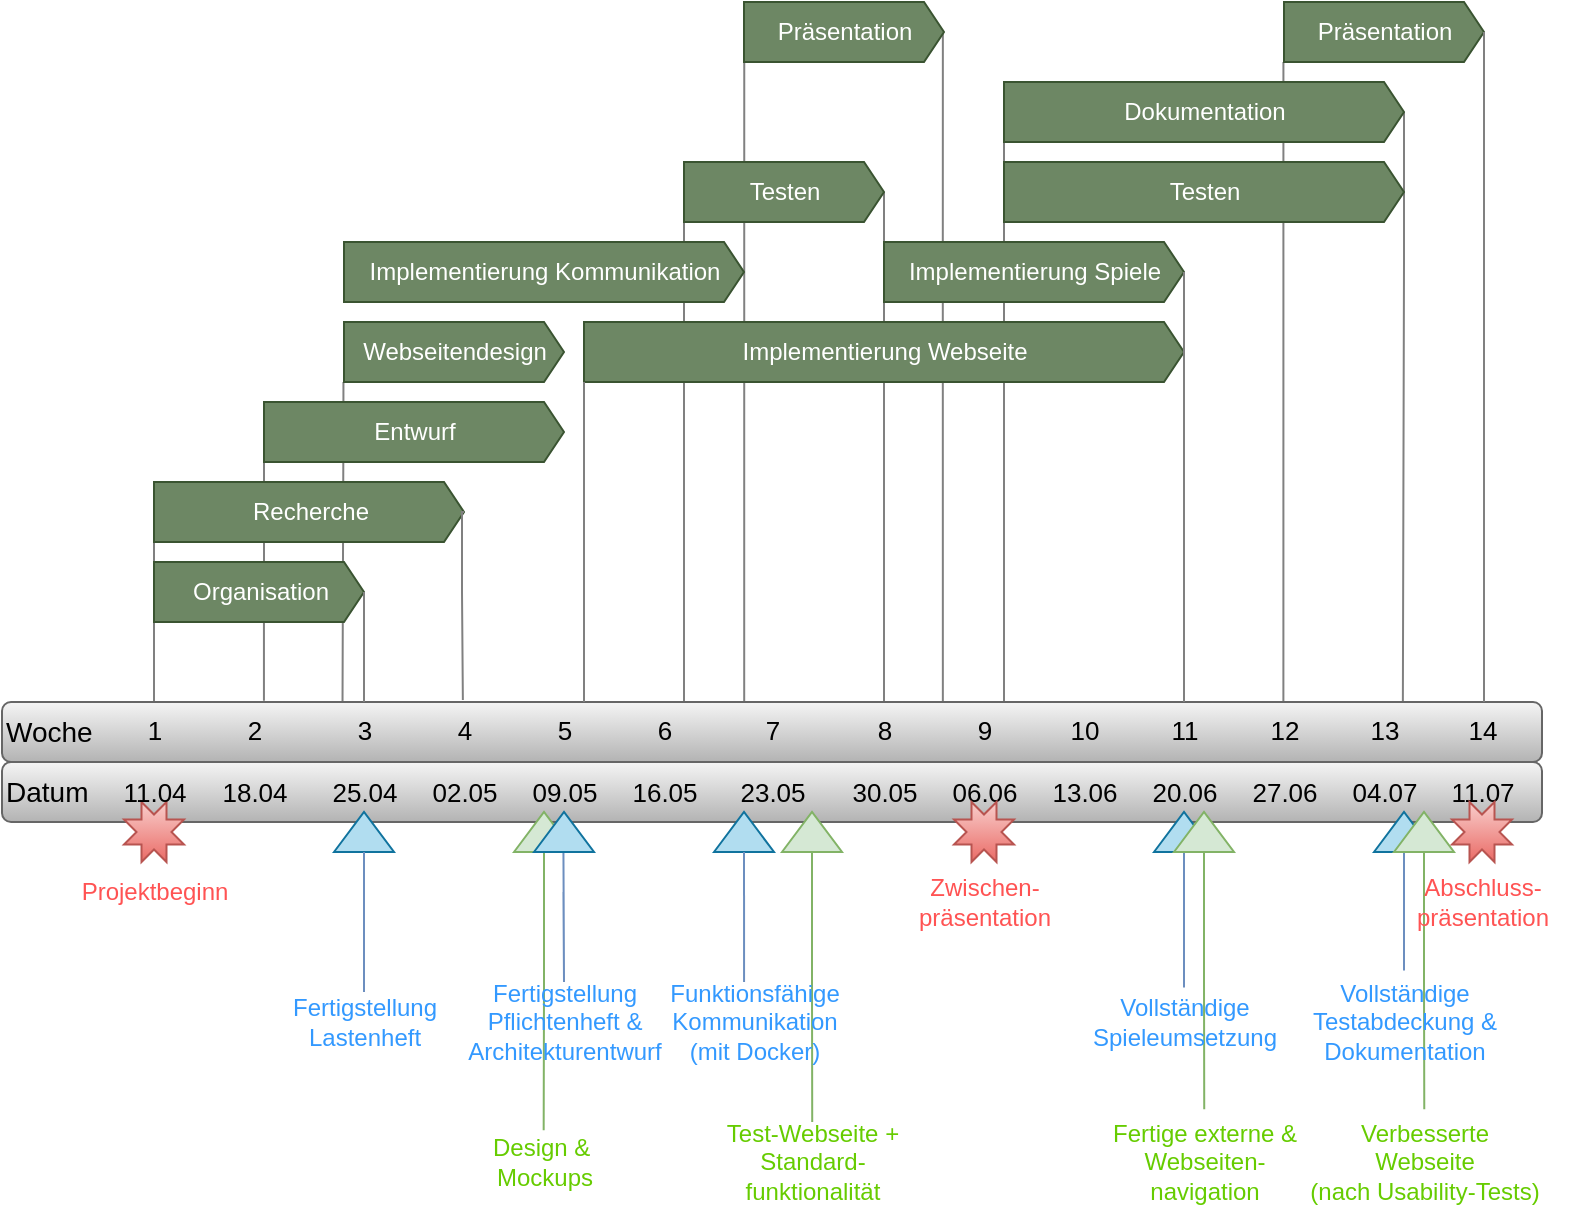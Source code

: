 <mxfile version="24.4.3" type="device">
  <diagram name="Seite-1" id="Fwvjd52rk76w9HfHPiIE">
    <mxGraphModel dx="1195" dy="628" grid="1" gridSize="10" guides="1" tooltips="1" connect="1" arrows="1" fold="1" page="1" pageScale="1" pageWidth="827" pageHeight="1169" math="0" shadow="0">
      <root>
        <mxCell id="0" />
        <mxCell id="1" parent="0" />
        <mxCell id="2sMJUjWvHvkQjZ5F4KAN-81" style="edgeStyle=orthogonalEdgeStyle;rounded=0;orthogonalLoop=1;jettySize=auto;html=1;exitX=0;exitY=0.5;exitDx=0;exitDy=0;entryX=0.501;entryY=0.061;entryDx=0;entryDy=0;entryPerimeter=0;endArrow=none;endFill=0;fillColor=#d5e8d4;strokeColor=#82b366;" edge="1" parent="1" source="2sMJUjWvHvkQjZ5F4KAN-82" target="2sMJUjWvHvkQjZ5F4KAN-83">
          <mxGeometry relative="1" as="geometry" />
        </mxCell>
        <mxCell id="2sMJUjWvHvkQjZ5F4KAN-77" style="edgeStyle=orthogonalEdgeStyle;rounded=0;orthogonalLoop=1;jettySize=auto;html=1;exitX=0;exitY=0.5;exitDx=0;exitDy=0;entryX=0.501;entryY=0.061;entryDx=0;entryDy=0;entryPerimeter=0;endArrow=none;endFill=0;fillColor=#d5e8d4;strokeColor=#82b366;" edge="1" parent="1" source="2sMJUjWvHvkQjZ5F4KAN-71" target="2sMJUjWvHvkQjZ5F4KAN-72">
          <mxGeometry relative="1" as="geometry" />
        </mxCell>
        <mxCell id="2sMJUjWvHvkQjZ5F4KAN-75" style="edgeStyle=orthogonalEdgeStyle;rounded=0;orthogonalLoop=1;jettySize=auto;html=1;exitX=0;exitY=0.5;exitDx=0;exitDy=0;entryX=0.498;entryY=0.104;entryDx=0;entryDy=0;entryPerimeter=0;endArrow=none;endFill=0;fillColor=#d5e8d4;strokeColor=#82b366;" edge="1" parent="1" source="2sMJUjWvHvkQjZ5F4KAN-73" target="2sMJUjWvHvkQjZ5F4KAN-74">
          <mxGeometry relative="1" as="geometry" />
        </mxCell>
        <mxCell id="2sMJUjWvHvkQjZ5F4KAN-70" style="edgeStyle=orthogonalEdgeStyle;rounded=0;orthogonalLoop=1;jettySize=auto;html=1;exitX=0;exitY=0.5;exitDx=0;exitDy=0;entryX=0.501;entryY=0.167;entryDx=0;entryDy=0;entryPerimeter=0;endArrow=none;endFill=0;fillColor=#d5e8d4;strokeColor=#82b366;" edge="1" parent="1" source="2sMJUjWvHvkQjZ5F4KAN-68" target="2sMJUjWvHvkQjZ5F4KAN-69">
          <mxGeometry relative="1" as="geometry" />
        </mxCell>
        <mxCell id="2sMJUjWvHvkQjZ5F4KAN-1" style="edgeStyle=orthogonalEdgeStyle;rounded=0;orthogonalLoop=1;jettySize=auto;html=1;entryX=0.583;entryY=-0.011;entryDx=0;entryDy=0;entryPerimeter=0;startArrow=none;startFill=0;endArrow=none;endFill=0;strokeColor=#808080;exitX=0;exitY=0;exitDx=0;exitDy=30;exitPerimeter=0;" edge="1" parent="1" source="2sMJUjWvHvkQjZ5F4KAN-38">
          <mxGeometry relative="1" as="geometry">
            <mxPoint x="310" y="310" as="sourcePoint" />
            <mxPoint x="309.71" y="440" as="targetPoint" />
            <Array as="points">
              <mxPoint x="370" y="440" />
            </Array>
          </mxGeometry>
        </mxCell>
        <mxCell id="2sMJUjWvHvkQjZ5F4KAN-2" style="edgeStyle=orthogonalEdgeStyle;rounded=0;orthogonalLoop=1;jettySize=auto;html=1;entryX=0.583;entryY=-0.011;entryDx=0;entryDy=0;entryPerimeter=0;startArrow=none;startFill=0;endArrow=none;endFill=0;strokeColor=#808080;exitX=1;exitY=0.5;exitDx=0;exitDy=0;exitPerimeter=0;" edge="1" parent="1" source="2sMJUjWvHvkQjZ5F4KAN-38">
          <mxGeometry relative="1" as="geometry">
            <mxPoint x="470" y="200" as="sourcePoint" />
            <mxPoint x="470" y="440" as="targetPoint" />
            <Array as="points">
              <mxPoint x="470" y="250" />
              <mxPoint x="470" y="250" />
            </Array>
          </mxGeometry>
        </mxCell>
        <mxCell id="2sMJUjWvHvkQjZ5F4KAN-3" style="edgeStyle=orthogonalEdgeStyle;rounded=0;orthogonalLoop=1;jettySize=auto;html=1;entryX=0.583;entryY=-0.011;entryDx=0;entryDy=0;entryPerimeter=0;startArrow=none;startFill=0;endArrow=none;endFill=0;strokeColor=#808080;" edge="1" parent="1">
          <mxGeometry relative="1" as="geometry">
            <mxPoint x="530" y="160" as="sourcePoint" />
            <mxPoint x="530" y="440" as="targetPoint" />
            <Array as="points">
              <mxPoint x="530" y="220" />
              <mxPoint x="530" y="220" />
            </Array>
          </mxGeometry>
        </mxCell>
        <mxCell id="2sMJUjWvHvkQjZ5F4KAN-4" style="edgeStyle=orthogonalEdgeStyle;rounded=0;orthogonalLoop=1;jettySize=auto;html=1;entryX=0.993;entryY=0.017;entryDx=0;entryDy=0;entryPerimeter=0;startArrow=none;startFill=0;endArrow=none;endFill=0;strokeColor=#808080;exitX=0;exitY=0;exitDx=0;exitDy=30;exitPerimeter=0;" edge="1" parent="1">
          <mxGeometry relative="1" as="geometry">
            <mxPoint x="669.71" y="120" as="sourcePoint" />
            <mxPoint x="669.71" y="441" as="targetPoint" />
            <Array as="points">
              <mxPoint x="669.71" y="440" />
            </Array>
          </mxGeometry>
        </mxCell>
        <mxCell id="2sMJUjWvHvkQjZ5F4KAN-5" style="edgeStyle=orthogonalEdgeStyle;rounded=0;orthogonalLoop=1;jettySize=auto;html=1;entryX=0.583;entryY=-0.011;entryDx=0;entryDy=0;entryPerimeter=0;startArrow=none;startFill=0;endArrow=none;endFill=0;strokeColor=#808080;exitX=1;exitY=0.5;exitDx=0;exitDy=0;exitPerimeter=0;" edge="1" parent="1" source="2sMJUjWvHvkQjZ5F4KAN-42">
          <mxGeometry relative="1" as="geometry">
            <mxPoint x="730" y="150" as="sourcePoint" />
            <mxPoint x="729.43" y="440" as="targetPoint" />
            <Array as="points">
              <mxPoint x="730" y="220" />
              <mxPoint x="729" y="220" />
            </Array>
          </mxGeometry>
        </mxCell>
        <mxCell id="2sMJUjWvHvkQjZ5F4KAN-6" style="edgeStyle=orthogonalEdgeStyle;rounded=0;orthogonalLoop=1;jettySize=auto;html=1;entryX=0.583;entryY=-0.011;entryDx=0;entryDy=0;entryPerimeter=0;startArrow=none;startFill=0;endArrow=none;endFill=0;strokeColor=#808080;exitX=1;exitY=0.5;exitDx=0;exitDy=0;exitPerimeter=0;" edge="1" parent="1">
          <mxGeometry relative="1" as="geometry">
            <mxPoint x="499.43" y="105" as="sourcePoint" />
            <mxPoint x="499.43" y="440" as="targetPoint" />
            <Array as="points">
              <mxPoint x="499.43" y="220" />
              <mxPoint x="499.43" y="220" />
            </Array>
          </mxGeometry>
        </mxCell>
        <mxCell id="2sMJUjWvHvkQjZ5F4KAN-7" style="edgeStyle=orthogonalEdgeStyle;rounded=0;orthogonalLoop=1;jettySize=auto;html=1;entryX=0.993;entryY=0.017;entryDx=0;entryDy=0;entryPerimeter=0;startArrow=none;startFill=0;endArrow=none;endFill=0;strokeColor=#808080;exitX=0;exitY=0;exitDx=0;exitDy=30;exitPerimeter=0;" edge="1" parent="1">
          <mxGeometry relative="1" as="geometry">
            <mxPoint x="400.13" y="120" as="sourcePoint" />
            <mxPoint x="399.71" y="441.02" as="targetPoint" />
            <Array as="points">
              <mxPoint x="400.13" y="440" />
            </Array>
          </mxGeometry>
        </mxCell>
        <mxCell id="2sMJUjWvHvkQjZ5F4KAN-8" style="edgeStyle=orthogonalEdgeStyle;rounded=0;orthogonalLoop=1;jettySize=auto;html=1;entryX=0.321;entryY=-0.002;entryDx=0;entryDy=0;entryPerimeter=0;startArrow=none;startFill=0;endArrow=none;endFill=0;strokeColor=#808080;exitX=1;exitY=0.5;exitDx=0;exitDy=0;exitPerimeter=0;" edge="1" parent="1" target="2sMJUjWvHvkQjZ5F4KAN-18">
          <mxGeometry relative="1" as="geometry">
            <mxPoint x="199.72" y="280" as="sourcePoint" />
            <mxPoint x="199.43" y="415" as="targetPoint" />
            <Array as="points">
              <mxPoint x="200" y="306" />
            </Array>
          </mxGeometry>
        </mxCell>
        <mxCell id="2sMJUjWvHvkQjZ5F4KAN-9" style="edgeStyle=orthogonalEdgeStyle;rounded=0;orthogonalLoop=1;jettySize=auto;html=1;entryX=0.583;entryY=-0.011;entryDx=0;entryDy=0;entryPerimeter=0;startArrow=none;startFill=0;endArrow=none;endFill=0;exitX=0;exitY=0;exitDx=0;exitDy=30;exitPerimeter=0;strokeColor=#808080;" edge="1" parent="1" source="2sMJUjWvHvkQjZ5F4KAN-27">
          <mxGeometry relative="1" as="geometry">
            <mxPoint x="105" y="384.97" as="sourcePoint" />
            <mxPoint x="105" y="439.97" as="targetPoint" />
            <Array as="points" />
          </mxGeometry>
        </mxCell>
        <mxCell id="2sMJUjWvHvkQjZ5F4KAN-10" style="edgeStyle=orthogonalEdgeStyle;rounded=0;orthogonalLoop=1;jettySize=auto;html=1;exitX=0;exitY=0;exitDx=0;exitDy=30;exitPerimeter=0;entryX=0.583;entryY=-0.011;entryDx=0;entryDy=0;entryPerimeter=0;startArrow=none;startFill=0;endArrow=none;endFill=0;strokeColor=#808080;" edge="1" parent="1" source="2sMJUjWvHvkQjZ5F4KAN-29" target="2sMJUjWvHvkQjZ5F4KAN-17">
          <mxGeometry relative="1" as="geometry" />
        </mxCell>
        <mxCell id="2sMJUjWvHvkQjZ5F4KAN-11" value="&lt;div style=&quot;font-size: 13px;&quot; align=&quot;left&quot;&gt;&lt;font style=&quot;font-size: 14px;&quot;&gt;Woche&lt;/font&gt;&lt;/div&gt;" style="rounded=1;whiteSpace=wrap;html=1;align=left;strokeColor=#666666;fillColor=#f5f5f5;gradientColor=#b3b3b3;" vertex="1" parent="1">
          <mxGeometry x="29" y="440" width="770" height="30" as="geometry" />
        </mxCell>
        <mxCell id="2sMJUjWvHvkQjZ5F4KAN-12" value="&lt;div style=&quot;font-size: 13px;&quot; align=&quot;left&quot;&gt;&lt;font style=&quot;font-size: 14px;&quot;&gt;Datum&lt;/font&gt;&lt;/div&gt;" style="rounded=1;whiteSpace=wrap;html=1;align=left;fillColor=#f5f5f5;strokeColor=#666666;gradientColor=#b3b3b3;" vertex="1" parent="1">
          <mxGeometry x="29" y="470" width="770" height="30" as="geometry" />
        </mxCell>
        <mxCell id="2sMJUjWvHvkQjZ5F4KAN-13" value="" style="verticalLabelPosition=bottom;verticalAlign=top;html=1;shape=mxgraph.basic.8_point_star;fillColor=#f8cecc;gradientColor=#ea6b66;strokeColor=#b85450;" vertex="1" parent="1">
          <mxGeometry x="90" y="490" width="30" height="30" as="geometry" />
        </mxCell>
        <mxCell id="2sMJUjWvHvkQjZ5F4KAN-14" value="" style="triangle;whiteSpace=wrap;html=1;rotation=-90;fillColor=#b1ddf0;strokeColor=#10739e;" vertex="1" parent="1">
          <mxGeometry x="610" y="490" width="20" height="30" as="geometry" />
        </mxCell>
        <mxCell id="2sMJUjWvHvkQjZ5F4KAN-15" value="&lt;div style=&quot;font-size: 13px;&quot;&gt;&lt;font style=&quot;font-size: 13px;&quot;&gt;1&lt;/font&gt;&lt;/div&gt;&lt;div style=&quot;font-size: 13px;&quot;&gt;&lt;font style=&quot;font-size: 13px;&quot;&gt;&lt;br&gt;&lt;/font&gt;&lt;/div&gt;&lt;div style=&quot;font-size: 13px;&quot;&gt;&lt;font style=&quot;font-size: 13px;&quot;&gt;11.04&lt;/font&gt;&lt;br&gt;&lt;/div&gt;" style="text;html=1;align=center;verticalAlign=middle;resizable=0;points=[];autosize=1;strokeColor=none;fillColor=none;" vertex="1" parent="1">
          <mxGeometry x="80" y="440" width="50" height="60" as="geometry" />
        </mxCell>
        <mxCell id="2sMJUjWvHvkQjZ5F4KAN-16" value="&lt;font color=&quot;#ff5353&quot;&gt;Projektbeginn&lt;/font&gt;" style="text;html=1;align=center;verticalAlign=middle;resizable=0;points=[];autosize=1;strokeColor=none;fillColor=none;" vertex="1" parent="1">
          <mxGeometry x="55" y="520" width="100" height="30" as="geometry" />
        </mxCell>
        <mxCell id="2sMJUjWvHvkQjZ5F4KAN-17" value="&lt;div style=&quot;font-size: 13px;&quot;&gt;&lt;font style=&quot;font-size: 13px;&quot;&gt;2&lt;br&gt;&lt;/font&gt;&lt;/div&gt;&lt;div style=&quot;font-size: 13px;&quot;&gt;&lt;font style=&quot;font-size: 13px;&quot;&gt;&lt;br&gt;&lt;/font&gt;&lt;/div&gt;&lt;div style=&quot;font-size: 13px;&quot;&gt;&lt;font style=&quot;font-size: 13px;&quot;&gt;18.04&lt;/font&gt;&lt;br&gt;&lt;/div&gt;" style="text;html=1;align=center;verticalAlign=middle;resizable=0;points=[];autosize=1;strokeColor=none;fillColor=none;" vertex="1" parent="1">
          <mxGeometry x="125" y="440" width="60" height="60" as="geometry" />
        </mxCell>
        <mxCell id="2sMJUjWvHvkQjZ5F4KAN-18" value="&lt;div style=&quot;font-size: 13px;&quot;&gt;&lt;font style=&quot;font-size: 13px;&quot;&gt;3&lt;/font&gt;&lt;/div&gt;&lt;div style=&quot;font-size: 13px;&quot;&gt;&lt;font style=&quot;font-size: 13px;&quot;&gt;&lt;br&gt;&lt;/font&gt;&lt;/div&gt;&lt;div style=&quot;font-size: 13px;&quot;&gt;&lt;font style=&quot;font-size: 13px;&quot;&gt;&lt;font style=&quot;font-size: 13px;&quot;&gt;25.04&lt;/font&gt;&lt;font style=&quot;font-size: 13px;&quot;&gt;&lt;br&gt;&lt;/font&gt;&lt;/font&gt;&lt;/div&gt;" style="text;html=1;align=center;verticalAlign=middle;resizable=0;points=[];autosize=1;strokeColor=none;fillColor=none;" vertex="1" parent="1">
          <mxGeometry x="180" y="440" width="60" height="60" as="geometry" />
        </mxCell>
        <mxCell id="2sMJUjWvHvkQjZ5F4KAN-19" value="&lt;div style=&quot;font-size: 13px;&quot;&gt;&lt;font style=&quot;font-size: 13px;&quot;&gt;4&lt;/font&gt;&lt;/div&gt;&lt;div style=&quot;font-size: 13px;&quot;&gt;&lt;font style=&quot;font-size: 13px;&quot;&gt;&lt;br&gt;&lt;/font&gt;&lt;/div&gt;&lt;div style=&quot;font-size: 13px;&quot;&gt;&lt;font style=&quot;font-size: 13px;&quot;&gt;&lt;font style=&quot;font-size: 13px;&quot;&gt;02.05&lt;/font&gt;&lt;font style=&quot;font-size: 13px;&quot;&gt;&lt;br&gt;&lt;/font&gt;&lt;/font&gt;&lt;/div&gt;" style="text;html=1;align=center;verticalAlign=middle;resizable=0;points=[];autosize=1;strokeColor=none;fillColor=none;" vertex="1" parent="1">
          <mxGeometry x="230" y="440" width="60" height="60" as="geometry" />
        </mxCell>
        <mxCell id="2sMJUjWvHvkQjZ5F4KAN-20" value="&lt;div style=&quot;font-size: 13px;&quot;&gt;&lt;font style=&quot;font-size: 13px;&quot;&gt;5&lt;/font&gt;&lt;/div&gt;&lt;div style=&quot;font-size: 13px;&quot;&gt;&lt;font style=&quot;font-size: 13px;&quot;&gt;&lt;br&gt;&lt;/font&gt;&lt;/div&gt;&lt;div style=&quot;font-size: 13px;&quot;&gt;&lt;font style=&quot;font-size: 13px;&quot;&gt;&lt;font style=&quot;font-size: 13px;&quot;&gt;09.05&lt;/font&gt;&lt;font style=&quot;font-size: 13px;&quot;&gt;&lt;br&gt;&lt;/font&gt;&lt;/font&gt;&lt;/div&gt;" style="text;html=1;align=center;verticalAlign=middle;resizable=0;points=[];autosize=1;strokeColor=none;fillColor=none;" vertex="1" parent="1">
          <mxGeometry x="280" y="440" width="60" height="60" as="geometry" />
        </mxCell>
        <mxCell id="2sMJUjWvHvkQjZ5F4KAN-21" value="&lt;font style=&quot;font-size: 13px;&quot;&gt;6&lt;/font&gt;&lt;br&gt;&lt;div style=&quot;font-size: 13px;&quot;&gt;&lt;font style=&quot;font-size: 13px;&quot;&gt;&lt;br&gt;&lt;/font&gt;&lt;/div&gt;&lt;div style=&quot;font-size: 13px;&quot;&gt;&lt;font style=&quot;font-size: 13px;&quot;&gt;&lt;font style=&quot;font-size: 13px;&quot;&gt;16.05&lt;/font&gt;&lt;font style=&quot;font-size: 13px;&quot;&gt;&lt;br&gt;&lt;/font&gt;&lt;/font&gt;&lt;/div&gt;" style="text;html=1;align=center;verticalAlign=middle;resizable=0;points=[];autosize=1;strokeColor=none;fillColor=none;" vertex="1" parent="1">
          <mxGeometry x="330" y="440" width="60" height="60" as="geometry" />
        </mxCell>
        <mxCell id="2sMJUjWvHvkQjZ5F4KAN-22" value="&lt;div style=&quot;font-size: 13px;&quot;&gt;7&lt;br&gt;&lt;/div&gt;&lt;div style=&quot;font-size: 13px;&quot;&gt;&lt;font style=&quot;font-size: 13px;&quot;&gt;&lt;br&gt;&lt;/font&gt;&lt;/div&gt;&lt;div style=&quot;font-size: 13px;&quot;&gt;&lt;font style=&quot;font-size: 13px;&quot;&gt;&lt;font style=&quot;font-size: 13px;&quot;&gt;23.05&lt;/font&gt;&lt;font style=&quot;font-size: 13px;&quot;&gt;&lt;br&gt;&lt;/font&gt;&lt;/font&gt;&lt;/div&gt;" style="text;html=1;align=center;verticalAlign=middle;resizable=0;points=[];autosize=1;strokeColor=none;fillColor=none;" vertex="1" parent="1">
          <mxGeometry x="384" y="440" width="60" height="60" as="geometry" />
        </mxCell>
        <mxCell id="2sMJUjWvHvkQjZ5F4KAN-23" value="&lt;div style=&quot;font-size: 13px;&quot;&gt;&lt;font style=&quot;font-size: 13px;&quot;&gt;8&lt;/font&gt;&lt;/div&gt;&lt;div style=&quot;font-size: 13px;&quot;&gt;&lt;font style=&quot;font-size: 13px;&quot;&gt;&lt;br&gt;&lt;/font&gt;&lt;/div&gt;&lt;div style=&quot;font-size: 13px;&quot;&gt;&lt;font style=&quot;font-size: 13px;&quot;&gt;&lt;font style=&quot;font-size: 13px;&quot;&gt;30.05&lt;/font&gt;&lt;font style=&quot;font-size: 13px;&quot;&gt;&lt;br&gt;&lt;/font&gt;&lt;/font&gt;&lt;/div&gt;" style="text;html=1;align=center;verticalAlign=middle;resizable=0;points=[];autosize=1;strokeColor=none;fillColor=none;" vertex="1" parent="1">
          <mxGeometry x="440" y="440" width="60" height="60" as="geometry" />
        </mxCell>
        <mxCell id="2sMJUjWvHvkQjZ5F4KAN-24" value="&lt;div style=&quot;font-size: 13px;&quot;&gt;&lt;font style=&quot;font-size: 13px;&quot;&gt;9&lt;/font&gt;&lt;/div&gt;&lt;div style=&quot;font-size: 13px;&quot;&gt;&lt;font style=&quot;font-size: 13px;&quot;&gt;&lt;br&gt;&lt;/font&gt;&lt;/div&gt;&lt;div style=&quot;font-size: 13px;&quot;&gt;&lt;font style=&quot;font-size: 13px;&quot;&gt;&lt;font style=&quot;font-size: 13px;&quot;&gt;06.06&lt;/font&gt;&lt;font style=&quot;font-size: 13px;&quot;&gt;&lt;br&gt;&lt;/font&gt;&lt;/font&gt;&lt;/div&gt;" style="text;html=1;align=center;verticalAlign=middle;resizable=0;points=[];autosize=1;strokeColor=none;fillColor=none;" vertex="1" parent="1">
          <mxGeometry x="490" y="440" width="60" height="60" as="geometry" />
        </mxCell>
        <mxCell id="2sMJUjWvHvkQjZ5F4KAN-25" value="&lt;div style=&quot;font-size: 13px;&quot;&gt;&lt;font style=&quot;font-size: 13px;&quot;&gt;10&lt;/font&gt;&lt;/div&gt;&lt;div style=&quot;font-size: 13px;&quot;&gt;&lt;font style=&quot;font-size: 13px;&quot;&gt;&lt;br&gt;&lt;/font&gt;&lt;/div&gt;&lt;div style=&quot;font-size: 13px;&quot;&gt;&lt;font style=&quot;font-size: 13px;&quot;&gt;&lt;font style=&quot;font-size: 13px;&quot;&gt;13.06&lt;/font&gt;&lt;font style=&quot;font-size: 13px;&quot;&gt;&lt;br&gt;&lt;/font&gt;&lt;/font&gt;&lt;/div&gt;" style="text;html=1;align=center;verticalAlign=middle;resizable=0;points=[];autosize=1;strokeColor=none;fillColor=none;" vertex="1" parent="1">
          <mxGeometry x="540" y="440" width="60" height="60" as="geometry" />
        </mxCell>
        <mxCell id="2sMJUjWvHvkQjZ5F4KAN-26" value="" style="verticalLabelPosition=bottom;verticalAlign=top;html=1;shape=mxgraph.basic.8_point_star;fillColor=#f8cecc;gradientColor=#ea6b66;strokeColor=#b85450;" vertex="1" parent="1">
          <mxGeometry x="505" y="490" width="30" height="30" as="geometry" />
        </mxCell>
        <mxCell id="2sMJUjWvHvkQjZ5F4KAN-27" value="Recherche" style="html=1;shadow=0;dashed=0;align=center;verticalAlign=middle;shape=mxgraph.arrows2.arrow;dy=0;dx=10;notch=0;fillColor=#6d8764;fontColor=#ffffff;strokeColor=#3A5431;" vertex="1" parent="1">
          <mxGeometry x="105" y="330" width="155" height="30" as="geometry" />
        </mxCell>
        <mxCell id="2sMJUjWvHvkQjZ5F4KAN-28" value="Organisation" style="html=1;shadow=0;dashed=0;align=center;verticalAlign=middle;shape=mxgraph.arrows2.arrow;dy=0;dx=10;notch=0;fillColor=#6d8764;fontColor=#ffffff;strokeColor=#3A5431;" vertex="1" parent="1">
          <mxGeometry x="105" y="370" width="105" height="30" as="geometry" />
        </mxCell>
        <mxCell id="2sMJUjWvHvkQjZ5F4KAN-29" value="Entwurf" style="html=1;shadow=0;dashed=0;align=center;verticalAlign=middle;shape=mxgraph.arrows2.arrow;dy=0;dx=10;notch=0;fillColor=#6d8764;fontColor=#ffffff;strokeColor=#3A5431;" vertex="1" parent="1">
          <mxGeometry x="160" y="290" width="150" height="30" as="geometry" />
        </mxCell>
        <mxCell id="2sMJUjWvHvkQjZ5F4KAN-30" style="edgeStyle=orthogonalEdgeStyle;rounded=0;orthogonalLoop=1;jettySize=auto;html=1;entryX=0.583;entryY=-0.011;entryDx=0;entryDy=0;entryPerimeter=0;startArrow=none;startFill=0;endArrow=none;endFill=0;strokeColor=#808080;exitX=1;exitY=0.5;exitDx=0;exitDy=0;exitPerimeter=0;" edge="1" parent="1" source="2sMJUjWvHvkQjZ5F4KAN-27">
          <mxGeometry relative="1" as="geometry">
            <mxPoint x="259" y="390" as="sourcePoint" />
            <mxPoint x="259.43" y="439" as="targetPoint" />
            <Array as="points">
              <mxPoint x="259" y="385" />
              <mxPoint x="259" y="420" />
            </Array>
          </mxGeometry>
        </mxCell>
        <mxCell id="2sMJUjWvHvkQjZ5F4KAN-31" style="edgeStyle=orthogonalEdgeStyle;rounded=0;orthogonalLoop=1;jettySize=auto;html=1;startArrow=none;startFill=0;endArrow=none;endFill=0;exitX=1;exitY=0.5;exitDx=0;exitDy=0;exitPerimeter=0;strokeColor=#808080;" edge="1" parent="1" source="2sMJUjWvHvkQjZ5F4KAN-28">
          <mxGeometry relative="1" as="geometry">
            <mxPoint x="210" y="380" as="sourcePoint" />
            <mxPoint x="210" y="440" as="targetPoint" />
            <Array as="points">
              <mxPoint x="210" y="400" />
              <mxPoint x="210" y="400" />
            </Array>
          </mxGeometry>
        </mxCell>
        <mxCell id="2sMJUjWvHvkQjZ5F4KAN-32" value="" style="triangle;whiteSpace=wrap;html=1;rotation=-90;fillColor=#b1ddf0;strokeColor=#10739e;" vertex="1" parent="1">
          <mxGeometry x="200" y="490" width="20" height="30" as="geometry" />
        </mxCell>
        <mxCell id="2sMJUjWvHvkQjZ5F4KAN-33" value="Implementierung Kommunikation" style="html=1;shadow=0;dashed=0;align=center;verticalAlign=middle;shape=mxgraph.arrows2.arrow;dy=0;dx=10;notch=0;fillColor=#6d8764;fontColor=#ffffff;strokeColor=#3A5431;" vertex="1" parent="1">
          <mxGeometry x="200" y="210" width="200" height="30" as="geometry" />
        </mxCell>
        <mxCell id="2sMJUjWvHvkQjZ5F4KAN-34" value="Implementierung Spiele" style="html=1;shadow=0;dashed=0;align=center;verticalAlign=middle;shape=mxgraph.arrows2.arrow;dy=0;dx=10;notch=0;fillColor=#6d8764;fontColor=#ffffff;strokeColor=#3A5431;" vertex="1" parent="1">
          <mxGeometry x="470" y="210" width="150" height="30" as="geometry" />
        </mxCell>
        <mxCell id="2sMJUjWvHvkQjZ5F4KAN-35" value="Webseitendesign" style="html=1;shadow=0;dashed=0;align=center;verticalAlign=middle;shape=mxgraph.arrows2.arrow;dy=0;dx=10;notch=0;fillColor=#6d8764;fontColor=#ffffff;strokeColor=#3A5431;" vertex="1" parent="1">
          <mxGeometry x="200" y="250" width="110" height="30" as="geometry" />
        </mxCell>
        <mxCell id="2sMJUjWvHvkQjZ5F4KAN-37" value="Präsentation" style="html=1;shadow=0;dashed=0;align=center;verticalAlign=middle;shape=mxgraph.arrows2.arrow;dy=0;dx=10;notch=0;fillColor=#6d8764;fontColor=#ffffff;strokeColor=#3A5431;" vertex="1" parent="1">
          <mxGeometry x="400" y="90" width="100" height="30" as="geometry" />
        </mxCell>
        <mxCell id="2sMJUjWvHvkQjZ5F4KAN-38" value="Testen" style="html=1;shadow=0;dashed=0;align=center;verticalAlign=middle;shape=mxgraph.arrows2.arrow;dy=0;dx=10;notch=0;fillColor=#6d8764;fontColor=#ffffff;strokeColor=#3A5431;" vertex="1" parent="1">
          <mxGeometry x="370" y="170" width="100" height="30" as="geometry" />
        </mxCell>
        <mxCell id="2sMJUjWvHvkQjZ5F4KAN-39" value="Implementierung Webseite" style="html=1;shadow=0;dashed=0;align=center;verticalAlign=middle;shape=mxgraph.arrows2.arrow;dy=0;dx=10;notch=0;fillColor=#6d8764;fontColor=#ffffff;strokeColor=#3A5431;" vertex="1" parent="1">
          <mxGeometry x="320" y="250" width="300" height="30" as="geometry" />
        </mxCell>
        <mxCell id="2sMJUjWvHvkQjZ5F4KAN-40" style="edgeStyle=orthogonalEdgeStyle;rounded=0;orthogonalLoop=1;jettySize=auto;html=1;entryX=0.583;entryY=-0.011;entryDx=0;entryDy=0;entryPerimeter=0;startArrow=none;startFill=0;endArrow=none;endFill=0;strokeColor=#808080;" edge="1" parent="1">
          <mxGeometry relative="1" as="geometry">
            <mxPoint x="320" y="280" as="sourcePoint" />
            <mxPoint x="320" y="440" as="targetPoint" />
            <Array as="points">
              <mxPoint x="320.29" y="331" />
            </Array>
          </mxGeometry>
        </mxCell>
        <mxCell id="2sMJUjWvHvkQjZ5F4KAN-41" value="Testen" style="html=1;shadow=0;dashed=0;align=center;verticalAlign=middle;shape=mxgraph.arrows2.arrow;dy=0;dx=10;notch=0;fillColor=#6d8764;fontColor=#ffffff;strokeColor=#3A5431;" vertex="1" parent="1">
          <mxGeometry x="530" y="170" width="200" height="30" as="geometry" />
        </mxCell>
        <mxCell id="2sMJUjWvHvkQjZ5F4KAN-42" value="Dokumentation" style="html=1;shadow=0;dashed=0;align=center;verticalAlign=middle;shape=mxgraph.arrows2.arrow;dy=0;dx=10;notch=0;fillColor=#6d8764;fontColor=#ffffff;strokeColor=#3A5431;" vertex="1" parent="1">
          <mxGeometry x="530" y="130" width="200" height="30" as="geometry" />
        </mxCell>
        <mxCell id="2sMJUjWvHvkQjZ5F4KAN-43" value="&lt;div style=&quot;font-size: 13px;&quot;&gt;&lt;font style=&quot;font-size: 13px;&quot;&gt;11&lt;/font&gt;&lt;/div&gt;&lt;div style=&quot;font-size: 13px;&quot;&gt;&lt;font style=&quot;font-size: 13px;&quot;&gt;&lt;br&gt;&lt;/font&gt;&lt;/div&gt;&lt;div style=&quot;font-size: 13px;&quot;&gt;&lt;font style=&quot;font-size: 13px;&quot;&gt;&lt;font style=&quot;font-size: 13px;&quot;&gt;20.06&lt;/font&gt;&lt;font style=&quot;font-size: 13px;&quot;&gt;&lt;br&gt;&lt;/font&gt;&lt;/font&gt;&lt;/div&gt;" style="text;html=1;align=center;verticalAlign=middle;resizable=0;points=[];autosize=1;strokeColor=none;fillColor=none;" vertex="1" parent="1">
          <mxGeometry x="590" y="440" width="60" height="60" as="geometry" />
        </mxCell>
        <mxCell id="2sMJUjWvHvkQjZ5F4KAN-44" value="&lt;div style=&quot;font-size: 13px;&quot;&gt;&lt;font style=&quot;font-size: 13px;&quot;&gt;12&lt;/font&gt;&lt;/div&gt;&lt;div style=&quot;font-size: 13px;&quot;&gt;&lt;font style=&quot;font-size: 13px;&quot;&gt;&lt;br&gt;&lt;/font&gt;&lt;/div&gt;&lt;div style=&quot;font-size: 13px;&quot;&gt;&lt;font style=&quot;font-size: 13px;&quot;&gt;&lt;font style=&quot;font-size: 13px;&quot;&gt;27.06&lt;/font&gt;&lt;font style=&quot;font-size: 13px;&quot;&gt;&lt;br&gt;&lt;/font&gt;&lt;/font&gt;&lt;/div&gt;" style="text;html=1;align=center;verticalAlign=middle;resizable=0;points=[];autosize=1;strokeColor=none;fillColor=none;" vertex="1" parent="1">
          <mxGeometry x="640" y="440" width="60" height="60" as="geometry" />
        </mxCell>
        <mxCell id="2sMJUjWvHvkQjZ5F4KAN-45" value="&lt;div style=&quot;font-size: 13px;&quot;&gt;&lt;font style=&quot;font-size: 13px;&quot;&gt;13&lt;/font&gt;&lt;/div&gt;&lt;div style=&quot;font-size: 13px;&quot;&gt;&lt;font style=&quot;font-size: 13px;&quot;&gt;&lt;br&gt;&lt;/font&gt;&lt;/div&gt;&lt;div style=&quot;font-size: 13px;&quot;&gt;&lt;font style=&quot;font-size: 13px;&quot;&gt;&lt;font style=&quot;font-size: 13px;&quot;&gt;04.07&lt;/font&gt;&lt;font style=&quot;font-size: 13px;&quot;&gt;&lt;br&gt;&lt;/font&gt;&lt;/font&gt;&lt;/div&gt;" style="text;html=1;align=center;verticalAlign=middle;resizable=0;points=[];autosize=1;strokeColor=none;fillColor=none;" vertex="1" parent="1">
          <mxGeometry x="690" y="440" width="60" height="60" as="geometry" />
        </mxCell>
        <mxCell id="2sMJUjWvHvkQjZ5F4KAN-46" value="&lt;div style=&quot;font-size: 13px;&quot;&gt;&lt;font style=&quot;font-size: 13px;&quot;&gt;14&lt;/font&gt;&lt;/div&gt;&lt;div style=&quot;font-size: 13px;&quot;&gt;&lt;font style=&quot;font-size: 13px;&quot;&gt;&lt;br&gt;&lt;/font&gt;&lt;/div&gt;&lt;div style=&quot;font-size: 13px;&quot;&gt;&lt;font style=&quot;font-size: 13px;&quot;&gt;&lt;font style=&quot;font-size: 13px;&quot;&gt;11.07&lt;/font&gt;&lt;font style=&quot;font-size: 13px;&quot;&gt;&lt;br&gt;&lt;/font&gt;&lt;/font&gt;&lt;/div&gt;" style="text;html=1;align=center;verticalAlign=middle;resizable=0;points=[];autosize=1;strokeColor=none;fillColor=none;" vertex="1" parent="1">
          <mxGeometry x="744" y="440" width="50" height="60" as="geometry" />
        </mxCell>
        <mxCell id="2sMJUjWvHvkQjZ5F4KAN-47" value="" style="verticalLabelPosition=bottom;verticalAlign=top;html=1;shape=mxgraph.basic.8_point_star;fillColor=#f8cecc;gradientColor=#ea6b66;strokeColor=#b85450;" vertex="1" parent="1">
          <mxGeometry x="754" y="490" width="30" height="30" as="geometry" />
        </mxCell>
        <mxCell id="2sMJUjWvHvkQjZ5F4KAN-48" value="Präsentation" style="html=1;shadow=0;dashed=0;align=center;verticalAlign=middle;shape=mxgraph.arrows2.arrow;dy=0;dx=10;notch=0;fillColor=#6d8764;fontColor=#ffffff;strokeColor=#3A5431;" vertex="1" parent="1">
          <mxGeometry x="670" y="90" width="100" height="30" as="geometry" />
        </mxCell>
        <mxCell id="2sMJUjWvHvkQjZ5F4KAN-49" style="edgeStyle=orthogonalEdgeStyle;rounded=0;orthogonalLoop=1;jettySize=auto;html=1;entryX=0.583;entryY=-0.011;entryDx=0;entryDy=0;entryPerimeter=0;startArrow=none;startFill=0;endArrow=none;endFill=0;strokeColor=#808080;exitX=1;exitY=0.5;exitDx=0;exitDy=0;exitPerimeter=0;" edge="1" parent="1">
          <mxGeometry relative="1" as="geometry">
            <mxPoint x="770" y="105" as="sourcePoint" />
            <mxPoint x="770" y="440" as="targetPoint" />
            <Array as="points">
              <mxPoint x="770" y="220" />
              <mxPoint x="770" y="220" />
            </Array>
          </mxGeometry>
        </mxCell>
        <mxCell id="2sMJUjWvHvkQjZ5F4KAN-50" value="" style="triangle;whiteSpace=wrap;html=1;rotation=-90;fillColor=#b1ddf0;strokeColor=#10739e;" vertex="1" parent="1">
          <mxGeometry x="390" y="490" width="20" height="30" as="geometry" />
        </mxCell>
        <mxCell id="2sMJUjWvHvkQjZ5F4KAN-51" style="edgeStyle=orthogonalEdgeStyle;rounded=0;orthogonalLoop=1;jettySize=auto;html=1;entryX=0.583;entryY=-0.011;entryDx=0;entryDy=0;entryPerimeter=0;startArrow=none;startFill=0;endArrow=none;endFill=0;strokeColor=#808080;exitX=1;exitY=0.5;exitDx=0;exitDy=0;exitPerimeter=0;" edge="1" parent="1" source="2sMJUjWvHvkQjZ5F4KAN-34">
          <mxGeometry relative="1" as="geometry">
            <mxPoint x="620" y="105" as="sourcePoint" />
            <mxPoint x="620" y="440" as="targetPoint" />
            <Array as="points">
              <mxPoint x="620" y="280" />
              <mxPoint x="620" y="280" />
            </Array>
          </mxGeometry>
        </mxCell>
        <mxCell id="2sMJUjWvHvkQjZ5F4KAN-52" value="&lt;div&gt;&lt;font color=&quot;#3399ff&quot;&gt;Fertigstellung&lt;/font&gt;&lt;/div&gt;&lt;div&gt;&lt;font color=&quot;#3399ff&quot;&gt;Lastenheft&lt;br&gt;&lt;/font&gt;&lt;/div&gt;" style="text;html=1;align=center;verticalAlign=middle;resizable=0;points=[];autosize=1;strokeColor=none;fillColor=none;" vertex="1" parent="1">
          <mxGeometry x="160" y="580" width="100" height="40" as="geometry" />
        </mxCell>
        <mxCell id="2sMJUjWvHvkQjZ5F4KAN-53" value="&lt;div&gt;&lt;font color=&quot;#3399ff&quot;&gt;Fertigstellung&lt;/font&gt;&lt;/div&gt;&lt;div&gt;&lt;font color=&quot;#3399ff&quot;&gt;Pflichtenheft &amp;amp;&lt;/font&gt;&lt;/div&gt;&lt;div&gt;&lt;font color=&quot;#3399ff&quot;&gt;Architekturentwurf&lt;br&gt;&lt;/font&gt;&lt;/div&gt;" style="text;html=1;align=center;verticalAlign=middle;resizable=0;points=[];autosize=1;strokeColor=none;fillColor=none;" vertex="1" parent="1">
          <mxGeometry x="250" y="570" width="120" height="60" as="geometry" />
        </mxCell>
        <mxCell id="2sMJUjWvHvkQjZ5F4KAN-54" value="&lt;div&gt;&lt;font color=&quot;#3399ff&quot;&gt;Funktionsfähige&lt;/font&gt;&lt;/div&gt;&lt;div&gt;&lt;font color=&quot;#3399ff&quot;&gt;Kommunikation&lt;/font&gt;&lt;/div&gt;&lt;div&gt;&lt;font color=&quot;#3399ff&quot;&gt;(mit Docker)&lt;br&gt;&lt;/font&gt;&lt;/div&gt;" style="text;html=1;align=center;verticalAlign=middle;resizable=0;points=[];autosize=1;strokeColor=none;fillColor=none;" vertex="1" parent="1">
          <mxGeometry x="350" y="570" width="110" height="60" as="geometry" />
        </mxCell>
        <mxCell id="2sMJUjWvHvkQjZ5F4KAN-55" value="&lt;div&gt;&lt;font color=&quot;#ff5353&quot;&gt;Zwischen-&lt;/font&gt;&lt;/div&gt;&lt;div&gt;&lt;font color=&quot;#ff5353&quot;&gt;präsentation&lt;br&gt;&lt;/font&gt;&lt;/div&gt;" style="text;html=1;align=center;verticalAlign=middle;resizable=0;points=[];autosize=1;strokeColor=none;fillColor=none;" vertex="1" parent="1">
          <mxGeometry x="475" y="520" width="90" height="40" as="geometry" />
        </mxCell>
        <mxCell id="2sMJUjWvHvkQjZ5F4KAN-56" value="&lt;div&gt;&lt;font color=&quot;#3399ff&quot;&gt;Vollständige&lt;/font&gt;&lt;/div&gt;&lt;div&gt;&lt;font color=&quot;#3399ff&quot;&gt;Spieleumsetzung&lt;/font&gt;&lt;/div&gt;" style="text;html=1;align=center;verticalAlign=middle;resizable=0;points=[];autosize=1;strokeColor=none;fillColor=none;" vertex="1" parent="1">
          <mxGeometry x="560" y="580" width="120" height="40" as="geometry" />
        </mxCell>
        <mxCell id="2sMJUjWvHvkQjZ5F4KAN-57" value="&lt;div&gt;&lt;font color=&quot;#ff5353&quot;&gt;Abschluss-&lt;/font&gt;&lt;/div&gt;&lt;div&gt;&lt;font color=&quot;#ff5353&quot;&gt;präsentation&lt;br&gt;&lt;/font&gt;&lt;/div&gt;" style="text;html=1;align=center;verticalAlign=middle;resizable=0;points=[];autosize=1;strokeColor=none;fillColor=none;" vertex="1" parent="1">
          <mxGeometry x="724" y="520" width="90" height="40" as="geometry" />
        </mxCell>
        <mxCell id="2sMJUjWvHvkQjZ5F4KAN-61" value="" style="endArrow=none;html=1;rounded=0;entryX=0;entryY=0.5;entryDx=0;entryDy=0;exitX=0.5;exitY=0.125;exitDx=0;exitDy=0;exitPerimeter=0;fillColor=#dae8fc;gradientColor=#7ea6e0;strokeColor=#6c8ebf;" edge="1" parent="1" source="2sMJUjWvHvkQjZ5F4KAN-52" target="2sMJUjWvHvkQjZ5F4KAN-32">
          <mxGeometry width="50" height="50" relative="1" as="geometry">
            <mxPoint x="410" y="460" as="sourcePoint" />
            <mxPoint x="460" y="410" as="targetPoint" />
          </mxGeometry>
        </mxCell>
        <mxCell id="2sMJUjWvHvkQjZ5F4KAN-63" value="" style="endArrow=none;html=1;rounded=0;fillColor=#dae8fc;gradientColor=#7ea6e0;strokeColor=#6c8ebf;entryX=0;entryY=0.5;entryDx=0;entryDy=0;exitX=0.455;exitY=0.167;exitDx=0;exitDy=0;exitPerimeter=0;" edge="1" parent="1" target="2sMJUjWvHvkQjZ5F4KAN-50" source="2sMJUjWvHvkQjZ5F4KAN-54">
          <mxGeometry width="50" height="50" relative="1" as="geometry">
            <mxPoint x="394" y="530" as="sourcePoint" />
            <mxPoint x="360" y="510" as="targetPoint" />
          </mxGeometry>
        </mxCell>
        <mxCell id="2sMJUjWvHvkQjZ5F4KAN-64" value="" style="endArrow=none;html=1;rounded=0;entryX=0;entryY=0.5;entryDx=0;entryDy=0;fillColor=#dae8fc;gradientColor=#7ea6e0;strokeColor=#6c8ebf;exitX=0.5;exitY=0.07;exitDx=0;exitDy=0;exitPerimeter=0;" edge="1" parent="1" target="2sMJUjWvHvkQjZ5F4KAN-14" source="2sMJUjWvHvkQjZ5F4KAN-56">
          <mxGeometry width="50" height="50" relative="1" as="geometry">
            <mxPoint x="620" y="540" as="sourcePoint" />
            <mxPoint x="620" y="520" as="targetPoint" />
          </mxGeometry>
        </mxCell>
        <mxCell id="2sMJUjWvHvkQjZ5F4KAN-65" value="" style="endArrow=none;html=1;rounded=0;exitX=0.5;exitY=0.125;exitDx=0;exitDy=0;exitPerimeter=0;fillColor=#dae8fc;gradientColor=#7ea6e0;strokeColor=#6c8ebf;entryX=0;entryY=0.5;entryDx=0;entryDy=0;" edge="1" parent="1">
          <mxGeometry width="50" height="50" relative="1" as="geometry">
            <mxPoint x="309.72" y="535" as="sourcePoint" />
            <mxPoint x="309.72" y="515" as="targetPoint" />
            <Array as="points">
              <mxPoint x="310" y="580" />
            </Array>
          </mxGeometry>
        </mxCell>
        <mxCell id="2sMJUjWvHvkQjZ5F4KAN-68" value="" style="triangle;whiteSpace=wrap;html=1;rotation=-90;fillColor=#d5e8d4;strokeColor=#82b366;" vertex="1" parent="1">
          <mxGeometry x="424" y="490" width="20" height="30" as="geometry" />
        </mxCell>
        <mxCell id="2sMJUjWvHvkQjZ5F4KAN-73" value="" style="triangle;whiteSpace=wrap;html=1;rotation=-90;fillColor=#d5e8d4;strokeColor=#82b366;" vertex="1" parent="1">
          <mxGeometry x="290" y="490" width="20" height="30" as="geometry" />
        </mxCell>
        <mxCell id="2sMJUjWvHvkQjZ5F4KAN-69" value="&lt;div&gt;&lt;font color=&quot;#66cc00&quot;&gt;Test-Webseite +&lt;br&gt;&lt;/font&gt;&lt;/div&gt;&lt;div&gt;&lt;font color=&quot;#66cc00&quot;&gt;Standard-&lt;/font&gt;&lt;/div&gt;&lt;div&gt;&lt;font color=&quot;#66cc00&quot;&gt;funktionalität&lt;br&gt;&lt;/font&gt;&lt;/div&gt;" style="text;html=1;align=center;verticalAlign=middle;resizable=0;points=[];autosize=1;strokeColor=none;fillColor=none;" vertex="1" parent="1">
          <mxGeometry x="379" y="640" width="110" height="60" as="geometry" />
        </mxCell>
        <mxCell id="2sMJUjWvHvkQjZ5F4KAN-71" value="" style="triangle;whiteSpace=wrap;html=1;rotation=-90;fillColor=#d5e8d4;strokeColor=#82b366;" vertex="1" parent="1">
          <mxGeometry x="620" y="490" width="20" height="30" as="geometry" />
        </mxCell>
        <mxCell id="2sMJUjWvHvkQjZ5F4KAN-72" value="&lt;div&gt;&lt;font color=&quot;#66cc00&quot;&gt;Fertige externe &amp;amp;&lt;/font&gt;&lt;/div&gt;&lt;div&gt;&lt;font color=&quot;#66cc00&quot;&gt;Webseiten-&lt;/font&gt;&lt;/div&gt;&lt;div&gt;&lt;font color=&quot;#66cc00&quot;&gt;navigation&lt;br&gt;&lt;/font&gt;&lt;/div&gt;" style="text;html=1;align=center;verticalAlign=middle;resizable=0;points=[];autosize=1;strokeColor=none;fillColor=none;" vertex="1" parent="1">
          <mxGeometry x="570" y="640" width="120" height="60" as="geometry" />
        </mxCell>
        <mxCell id="2sMJUjWvHvkQjZ5F4KAN-74" value="&lt;div&gt;&lt;font color=&quot;#66cc00&quot;&gt;Design &amp;amp;&amp;nbsp;&lt;/font&gt;&lt;/div&gt;&lt;div&gt;&lt;font color=&quot;#66cc00&quot;&gt;Mockups&lt;/font&gt;&lt;/div&gt;" style="text;html=1;align=center;verticalAlign=middle;resizable=0;points=[];autosize=1;strokeColor=none;fillColor=none;" vertex="1" parent="1">
          <mxGeometry x="260" y="650" width="80" height="40" as="geometry" />
        </mxCell>
        <mxCell id="2sMJUjWvHvkQjZ5F4KAN-36" value="" style="triangle;whiteSpace=wrap;html=1;rotation=-90;fillColor=#b1ddf0;strokeColor=#10739e;" vertex="1" parent="1">
          <mxGeometry x="300" y="490" width="20" height="30" as="geometry" />
        </mxCell>
        <mxCell id="2sMJUjWvHvkQjZ5F4KAN-78" value="" style="triangle;whiteSpace=wrap;html=1;rotation=-90;fillColor=#b1ddf0;strokeColor=#10739e;" vertex="1" parent="1">
          <mxGeometry x="720" y="490" width="20" height="30" as="geometry" />
        </mxCell>
        <mxCell id="2sMJUjWvHvkQjZ5F4KAN-79" value="&lt;div&gt;&lt;font color=&quot;#3399ff&quot;&gt;Vollständige&lt;/font&gt;&lt;/div&gt;&lt;div&gt;&lt;font color=&quot;#3399ff&quot;&gt;Testabdeckung &amp;amp;&lt;/font&gt;&lt;/div&gt;&lt;div&gt;&lt;font color=&quot;#3399ff&quot;&gt;Dokumentation&lt;br&gt;&lt;/font&gt;&lt;/div&gt;" style="text;html=1;align=center;verticalAlign=middle;resizable=0;points=[];autosize=1;strokeColor=none;fillColor=none;" vertex="1" parent="1">
          <mxGeometry x="670" y="570" width="120" height="60" as="geometry" />
        </mxCell>
        <mxCell id="2sMJUjWvHvkQjZ5F4KAN-80" value="" style="endArrow=none;html=1;rounded=0;entryX=0;entryY=0.5;entryDx=0;entryDy=0;fillColor=#dae8fc;gradientColor=#7ea6e0;strokeColor=#6c8ebf;exitX=0.5;exitY=0.07;exitDx=0;exitDy=0;exitPerimeter=0;" edge="1" parent="1" source="2sMJUjWvHvkQjZ5F4KAN-79" target="2sMJUjWvHvkQjZ5F4KAN-78">
          <mxGeometry width="50" height="50" relative="1" as="geometry">
            <mxPoint x="730" y="540" as="sourcePoint" />
            <mxPoint x="730" y="520" as="targetPoint" />
          </mxGeometry>
        </mxCell>
        <mxCell id="2sMJUjWvHvkQjZ5F4KAN-82" value="" style="triangle;whiteSpace=wrap;html=1;rotation=-90;fillColor=#d5e8d4;strokeColor=#82b366;" vertex="1" parent="1">
          <mxGeometry x="730" y="490" width="20" height="30" as="geometry" />
        </mxCell>
        <mxCell id="2sMJUjWvHvkQjZ5F4KAN-83" value="&lt;div&gt;&lt;font color=&quot;#66cc00&quot;&gt;Verbesserte&lt;/font&gt;&lt;/div&gt;&lt;div&gt;&lt;font color=&quot;#66cc00&quot;&gt;Webseite&lt;/font&gt;&lt;/div&gt;&lt;div&gt;&lt;font color=&quot;#66cc00&quot;&gt;(nach Usability-Tests)&lt;br&gt;&lt;/font&gt;&lt;/div&gt;" style="text;html=1;align=center;verticalAlign=middle;resizable=0;points=[];autosize=1;strokeColor=none;fillColor=none;" vertex="1" parent="1">
          <mxGeometry x="670" y="640" width="140" height="60" as="geometry" />
        </mxCell>
      </root>
    </mxGraphModel>
  </diagram>
</mxfile>
